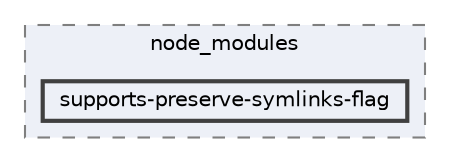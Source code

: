 digraph "pkiclassroomrescheduler/src/main/frontend/node_modules/supports-preserve-symlinks-flag"
{
 // LATEX_PDF_SIZE
  bgcolor="transparent";
  edge [fontname=Helvetica,fontsize=10,labelfontname=Helvetica,labelfontsize=10];
  node [fontname=Helvetica,fontsize=10,shape=box,height=0.2,width=0.4];
  compound=true
  subgraph clusterdir_72953eda66ccb3a2722c28e1c3e6c23b {
    graph [ bgcolor="#edf0f7", pencolor="grey50", label="node_modules", fontname=Helvetica,fontsize=10 style="filled,dashed", URL="dir_72953eda66ccb3a2722c28e1c3e6c23b.html",tooltip=""]
  dir_872e09f4d14152427c3e19540f8d9ce8 [label="supports-preserve-symlinks-flag", fillcolor="#edf0f7", color="grey25", style="filled,bold", URL="dir_872e09f4d14152427c3e19540f8d9ce8.html",tooltip=""];
  }
}
